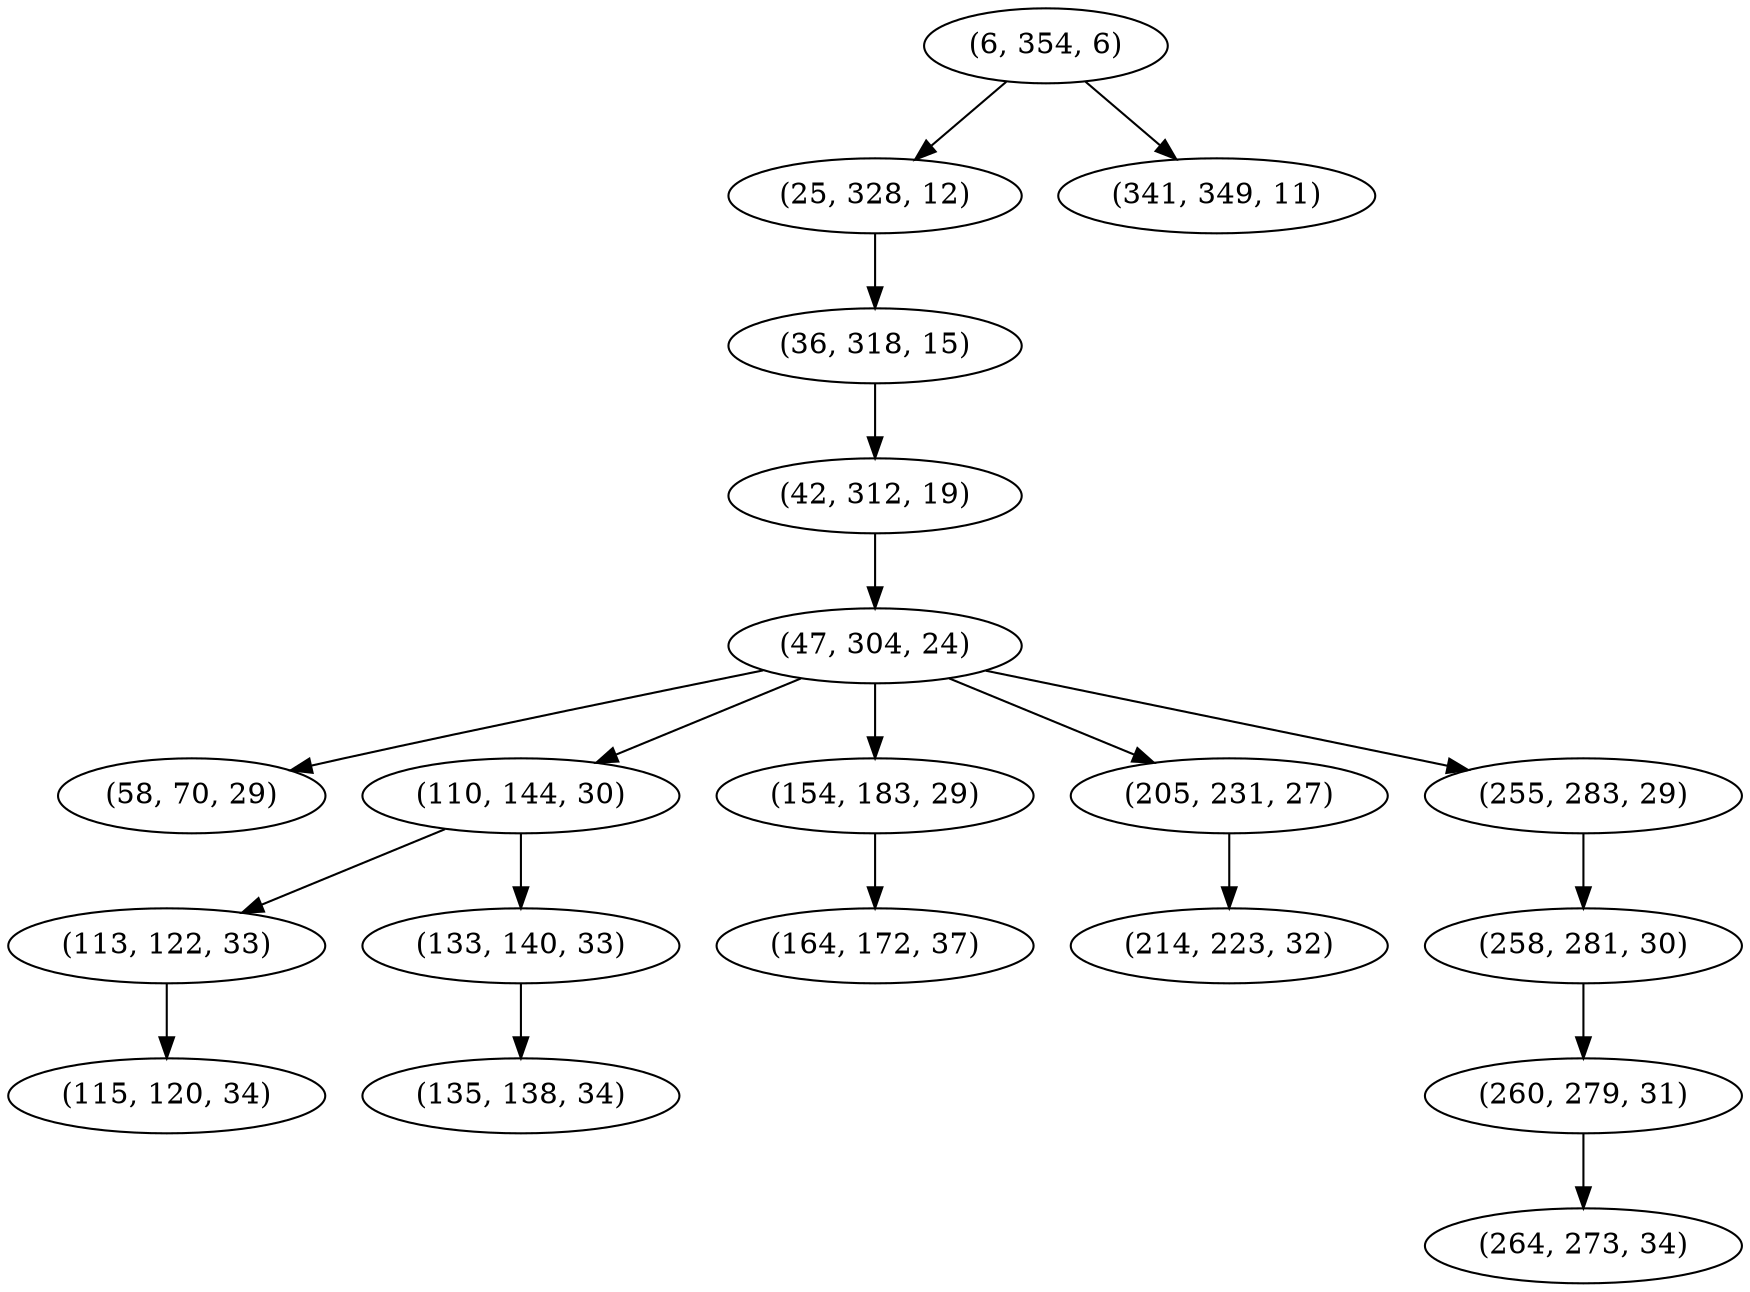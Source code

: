 digraph tree {
    "(6, 354, 6)";
    "(25, 328, 12)";
    "(36, 318, 15)";
    "(42, 312, 19)";
    "(47, 304, 24)";
    "(58, 70, 29)";
    "(110, 144, 30)";
    "(113, 122, 33)";
    "(115, 120, 34)";
    "(133, 140, 33)";
    "(135, 138, 34)";
    "(154, 183, 29)";
    "(164, 172, 37)";
    "(205, 231, 27)";
    "(214, 223, 32)";
    "(255, 283, 29)";
    "(258, 281, 30)";
    "(260, 279, 31)";
    "(264, 273, 34)";
    "(341, 349, 11)";
    "(6, 354, 6)" -> "(25, 328, 12)";
    "(6, 354, 6)" -> "(341, 349, 11)";
    "(25, 328, 12)" -> "(36, 318, 15)";
    "(36, 318, 15)" -> "(42, 312, 19)";
    "(42, 312, 19)" -> "(47, 304, 24)";
    "(47, 304, 24)" -> "(58, 70, 29)";
    "(47, 304, 24)" -> "(110, 144, 30)";
    "(47, 304, 24)" -> "(154, 183, 29)";
    "(47, 304, 24)" -> "(205, 231, 27)";
    "(47, 304, 24)" -> "(255, 283, 29)";
    "(110, 144, 30)" -> "(113, 122, 33)";
    "(110, 144, 30)" -> "(133, 140, 33)";
    "(113, 122, 33)" -> "(115, 120, 34)";
    "(133, 140, 33)" -> "(135, 138, 34)";
    "(154, 183, 29)" -> "(164, 172, 37)";
    "(205, 231, 27)" -> "(214, 223, 32)";
    "(255, 283, 29)" -> "(258, 281, 30)";
    "(258, 281, 30)" -> "(260, 279, 31)";
    "(260, 279, 31)" -> "(264, 273, 34)";
}
